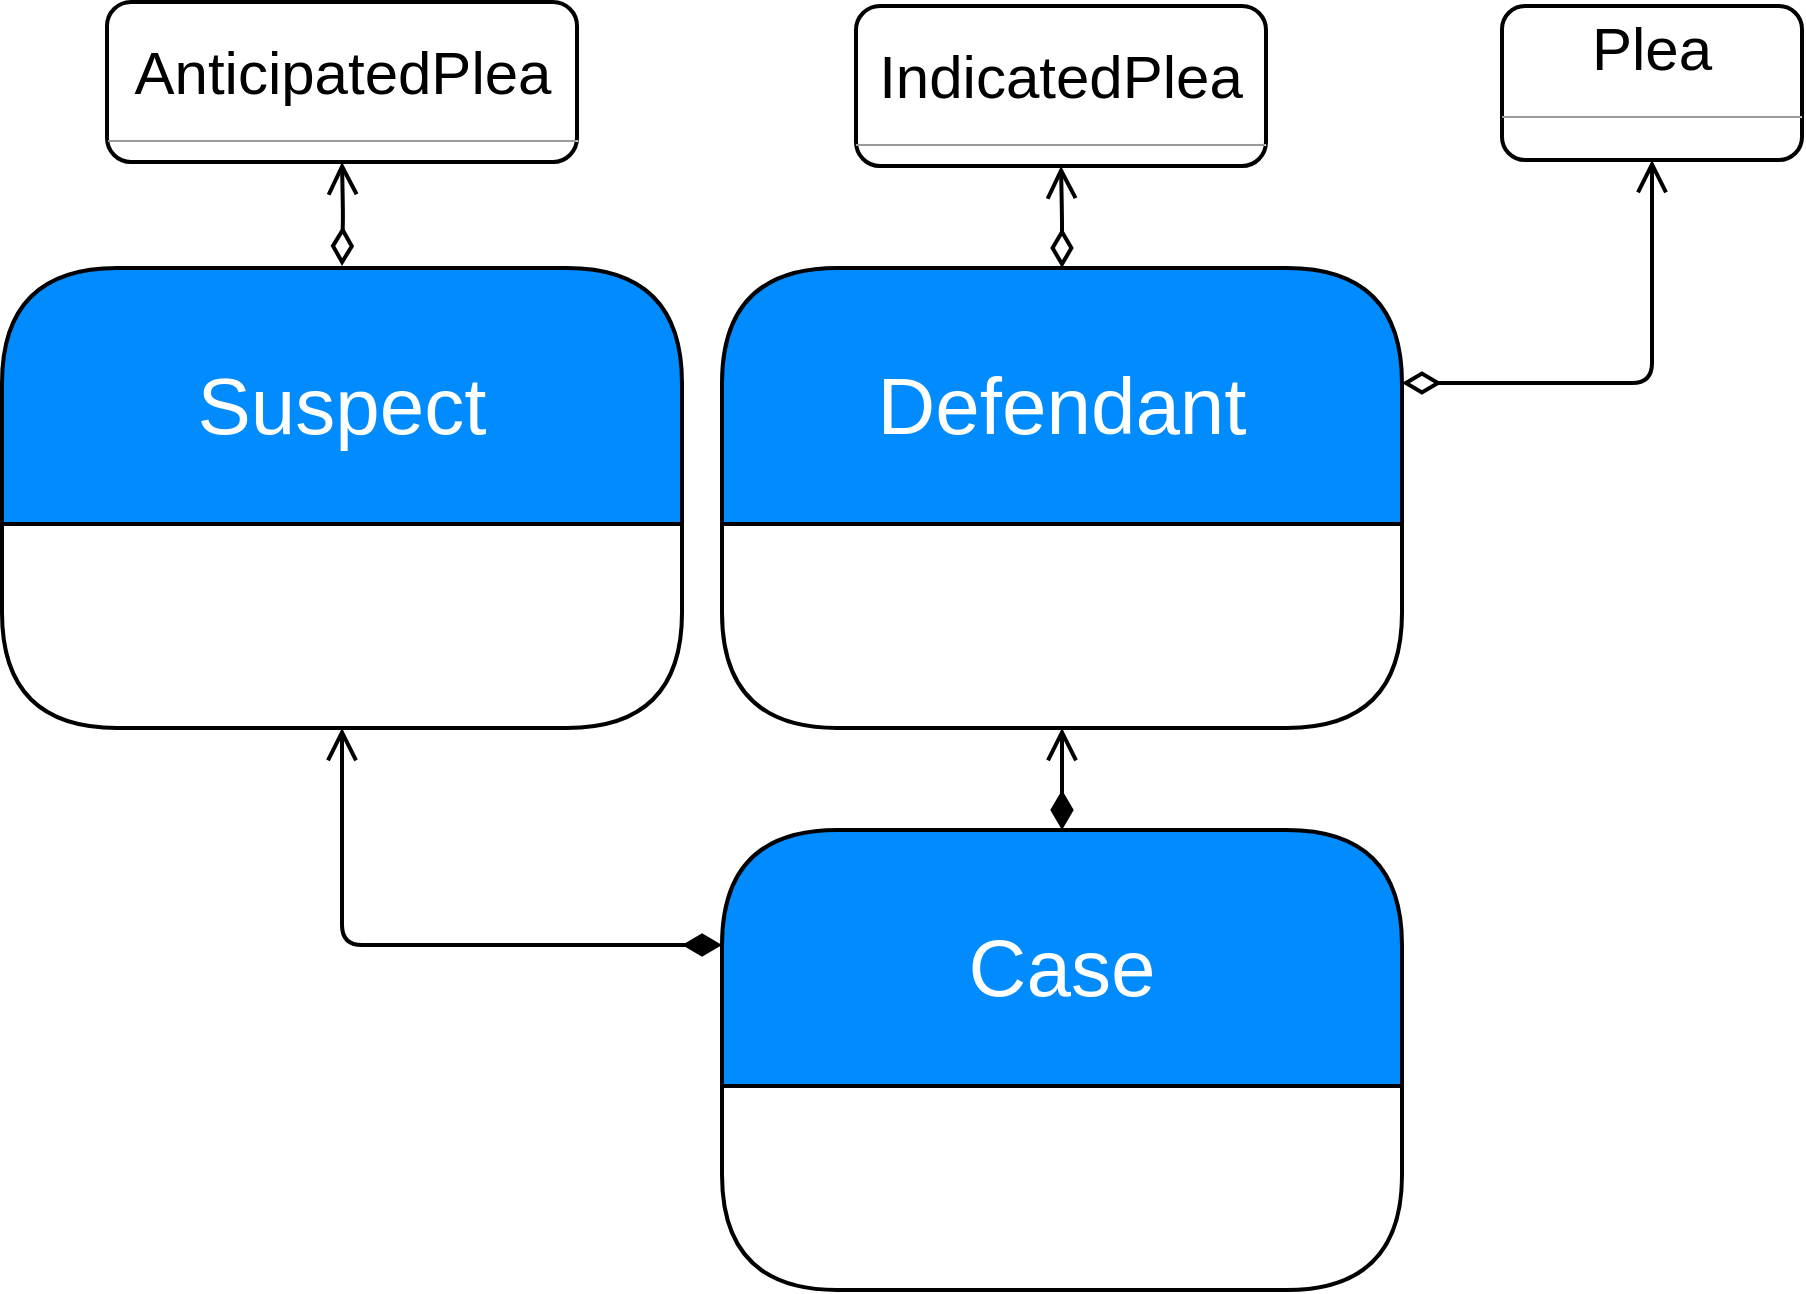 <mxfile version="10.6.7" type="github"><diagram id="H_Q7ApLyEOjMmZ_94Vuf" name="Page-1"><mxGraphModel dx="1158" dy="758" grid="1" gridSize="10" guides="1" tooltips="1" connect="1" arrows="1" fold="1" page="1" pageScale="1" pageWidth="3300" pageHeight="4681" math="0" shadow="0"><root><mxCell id="0"/><mxCell id="1" parent="0"/><mxCell id="wj5hidlV_4uDnbcUVFuK-3" value="Defendant" style="swimlane;childLayout=stackLayout;horizontal=1;startSize=128;horizontalStack=0;fillColor=#008cff;fontColor=#FFFFFF;rounded=1;fontSize=40;fontStyle=0;strokeWidth=2;resizeParent=0;resizeLast=1;shadow=0;dashed=0;align=center;" parent="1" vertex="1"><mxGeometry x="370" y="211" width="340" height="230" as="geometry"><mxRectangle x="320" y="140" width="70" height="30" as="alternateBounds"/></mxGeometry></mxCell><mxCell id="7nF5R6Vp7W2PtqdgG57B-2" value="&lt;br&gt;&lt;p style=&quot;margin: 4px 0px 0px ; text-align: center ; font-size: 30px&quot;&gt;&lt;font style=&quot;font-size: 30px&quot;&gt;IndicatedPlea&lt;/font&gt;&lt;/p&gt;&lt;hr style=&quot;font-size: 30px&quot; size=&quot;1&quot;&gt;&lt;div style=&quot;height: 2px ; font-size: 30px&quot;&gt;&lt;/div&gt;" style="verticalAlign=top;align=left;overflow=fill;fontSize=12;fontFamily=Helvetica;html=1;strokeWidth=2;rounded=1;" parent="1" vertex="1"><mxGeometry x="437" y="80" width="205" height="80" as="geometry"/></mxCell><mxCell id="7nF5R6Vp7W2PtqdgG57B-4" value="" style="endArrow=open;html=1;endSize=12;startArrow=diamondThin;startSize=14;startFill=0;edgeStyle=orthogonalEdgeStyle;align=left;verticalAlign=bottom;exitX=0.5;exitY=0;exitDx=0;exitDy=0;entryX=0.5;entryY=1;entryDx=0;entryDy=0;strokeWidth=2;" parent="1" source="wj5hidlV_4uDnbcUVFuK-3" target="7nF5R6Vp7W2PtqdgG57B-2" edge="1"><mxGeometry x="-1" y="3" relative="1" as="geometry"><mxPoint x="350" y="500" as="sourcePoint"/><mxPoint x="510" y="500" as="targetPoint"/></mxGeometry></mxCell><mxCell id="7nF5R6Vp7W2PtqdgG57B-5" value="Case" style="swimlane;childLayout=stackLayout;horizontal=1;startSize=128;horizontalStack=0;fillColor=#008cff;fontColor=#FFFFFF;rounded=1;fontSize=40;fontStyle=0;strokeWidth=2;resizeParent=0;resizeLast=1;shadow=0;dashed=0;align=center;" parent="1" vertex="1"><mxGeometry x="370" y="492" width="340" height="230" as="geometry"><mxRectangle x="320" y="140" width="70" height="30" as="alternateBounds"/></mxGeometry></mxCell><mxCell id="7nF5R6Vp7W2PtqdgG57B-6" value="" style="endArrow=open;html=1;endSize=12;startArrow=diamondThin;startSize=14;startFill=1;edgeStyle=orthogonalEdgeStyle;align=left;verticalAlign=bottom;strokeWidth=2;exitX=0.5;exitY=0;exitDx=0;exitDy=0;entryX=0.5;entryY=1;entryDx=0;entryDy=0;" parent="1" source="7nF5R6Vp7W2PtqdgG57B-5" target="wj5hidlV_4uDnbcUVFuK-3" edge="1"><mxGeometry x="-1" y="3" relative="1" as="geometry"><mxPoint x="370" y="740" as="sourcePoint"/><mxPoint x="530" y="740" as="targetPoint"/></mxGeometry></mxCell><mxCell id="hla2q7Uvhv8HZgQBoLXC-1" value="Suspect" style="swimlane;childLayout=stackLayout;horizontal=1;startSize=128;horizontalStack=0;fillColor=#008cff;fontColor=#FFFFFF;rounded=1;fontSize=40;fontStyle=0;strokeWidth=2;resizeParent=0;resizeLast=1;shadow=0;dashed=0;align=center;" vertex="1" parent="1"><mxGeometry x="10" y="211" width="340" height="230" as="geometry"><mxRectangle x="320" y="140" width="70" height="30" as="alternateBounds"/></mxGeometry></mxCell><mxCell id="hla2q7Uvhv8HZgQBoLXC-2" value="" style="endArrow=open;html=1;endSize=12;startArrow=diamondThin;startSize=14;startFill=1;edgeStyle=orthogonalEdgeStyle;align=left;verticalAlign=bottom;strokeWidth=2;exitX=0;exitY=0.25;exitDx=0;exitDy=0;entryX=0.5;entryY=1;entryDx=0;entryDy=0;" edge="1" parent="1" source="7nF5R6Vp7W2PtqdgG57B-5" target="hla2q7Uvhv8HZgQBoLXC-1"><mxGeometry x="-1" y="3" relative="1" as="geometry"><mxPoint x="550" y="502" as="sourcePoint"/><mxPoint x="180" y="580" as="targetPoint"/></mxGeometry></mxCell><mxCell id="hla2q7Uvhv8HZgQBoLXC-3" value="&lt;br&gt;&lt;p style=&quot;margin: 4px 0px 0px ; text-align: center ; font-size: 30px&quot;&gt;&lt;font style=&quot;font-size: 30px&quot;&gt;AnticipatedPlea&lt;/font&gt;&lt;/p&gt;&lt;hr style=&quot;font-size: 30px&quot; size=&quot;1&quot;&gt;&lt;div style=&quot;height: 2px ; font-size: 30px&quot;&gt;&lt;/div&gt;" style="verticalAlign=top;align=left;overflow=fill;fontSize=12;fontFamily=Helvetica;html=1;strokeWidth=2;rounded=1;" vertex="1" parent="1"><mxGeometry x="62.5" y="78" width="235" height="80" as="geometry"/></mxCell><mxCell id="hla2q7Uvhv8HZgQBoLXC-4" value="" style="endArrow=open;html=1;endSize=12;startArrow=diamondThin;startSize=14;startFill=0;edgeStyle=orthogonalEdgeStyle;align=left;verticalAlign=bottom;entryX=0.5;entryY=1;entryDx=0;entryDy=0;strokeWidth=2;" edge="1" parent="1" target="hla2q7Uvhv8HZgQBoLXC-3"><mxGeometry x="-1" y="3" relative="1" as="geometry"><mxPoint x="180" y="210" as="sourcePoint"/><mxPoint x="550" y="168" as="targetPoint"/></mxGeometry></mxCell><mxCell id="hla2q7Uvhv8HZgQBoLXC-5" value="&lt;p style=&quot;margin: 4px 0px 0px ; text-align: center ; font-size: 30px&quot;&gt;&lt;font style=&quot;font-size: 30px&quot;&gt;Plea&lt;/font&gt;&lt;/p&gt;&lt;hr style=&quot;font-size: 30px&quot; size=&quot;1&quot;&gt;&lt;div style=&quot;height: 2px ; font-size: 30px&quot;&gt;&lt;/div&gt;" style="verticalAlign=top;align=left;overflow=fill;fontSize=12;fontFamily=Helvetica;html=1;strokeWidth=2;rounded=1;" vertex="1" parent="1"><mxGeometry x="760" y="80" width="150" height="77" as="geometry"/></mxCell><mxCell id="hla2q7Uvhv8HZgQBoLXC-6" value="" style="endArrow=open;html=1;endSize=12;startArrow=diamondThin;startSize=14;startFill=0;edgeStyle=orthogonalEdgeStyle;align=left;verticalAlign=bottom;exitX=1;exitY=0.25;exitDx=0;exitDy=0;entryX=0.5;entryY=1;entryDx=0;entryDy=0;strokeWidth=2;" edge="1" parent="1" source="wj5hidlV_4uDnbcUVFuK-3" target="hla2q7Uvhv8HZgQBoLXC-5"><mxGeometry x="-1" y="3" relative="1" as="geometry"><mxPoint x="550" y="221" as="sourcePoint"/><mxPoint x="550" y="159" as="targetPoint"/></mxGeometry></mxCell></root></mxGraphModel></diagram></mxfile>
